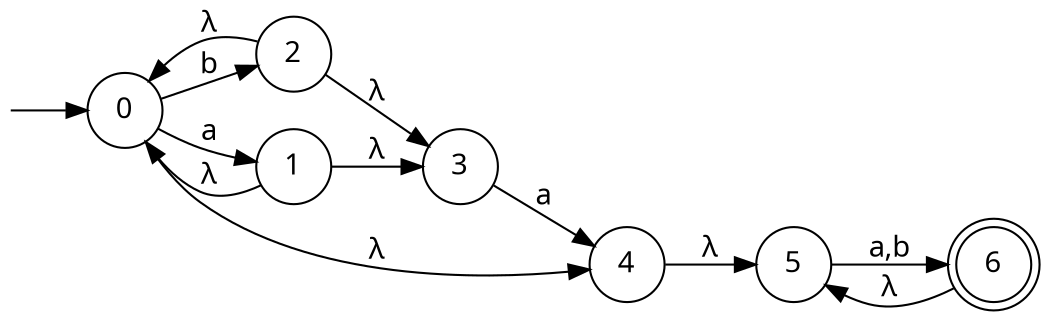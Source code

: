 digraph ej01b_afnd {
	dpi=300
    rankdir=LR
	fontname="Ubuntu Mono"
	node [fontname="Ubuntu Mono", width=0.5]
	edge [fontname="Ubuntu Mono"]
	node [shape=doublecircle]; 6
	node [shape=circle]
	start [label="", shape=none, width=0, height=0]
	start -> 0
	0 -> 1 [label="a"]
	0 -> 2 [label="b"]
	0 -> 4 [label="λ"]
	1 -> 0 [label="λ", constraint=false]
	1 -> 3 [label="λ"]
	2 -> 0 [label="λ"]
	2 -> 3 [label="λ"]
	3 -> 4 [label="a"]
	4 -> 5 [label="λ"]
	5 -> 6 [label="a,b"]
	6 -> 5 [label="λ", constraint=false]
}
